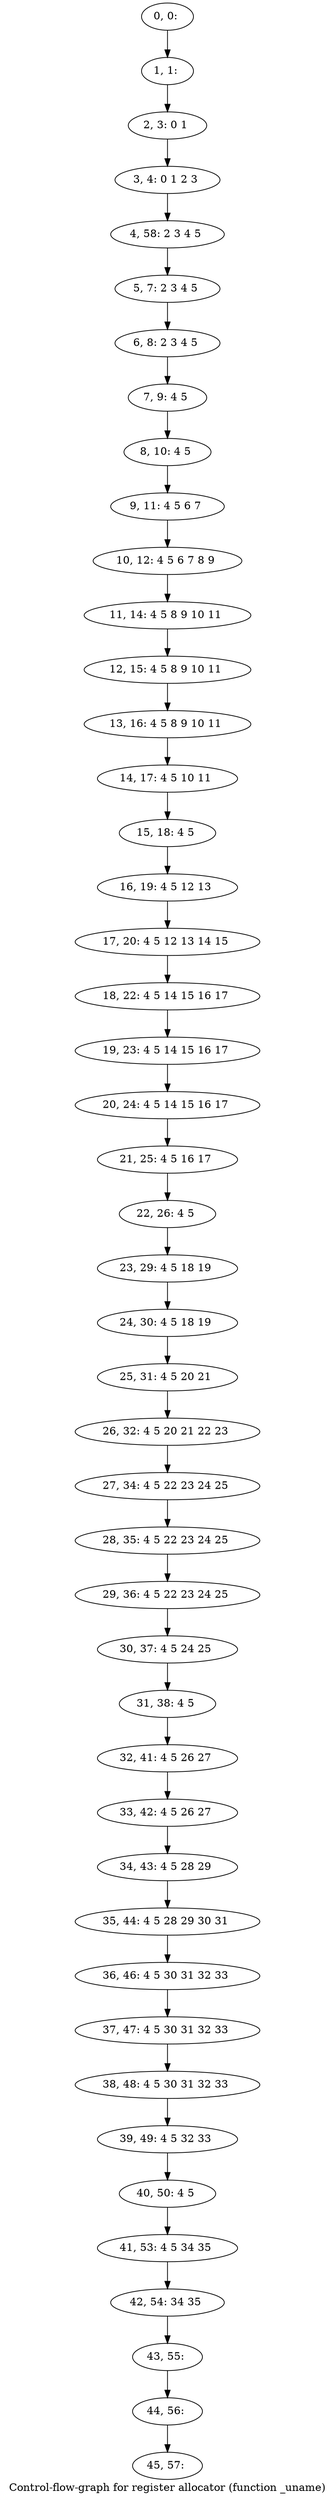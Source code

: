 digraph G {
graph [label="Control-flow-graph for register allocator (function _uname)"]
0[label="0, 0: "];
1[label="1, 1: "];
2[label="2, 3: 0 1 "];
3[label="3, 4: 0 1 2 3 "];
4[label="4, 58: 2 3 4 5 "];
5[label="5, 7: 2 3 4 5 "];
6[label="6, 8: 2 3 4 5 "];
7[label="7, 9: 4 5 "];
8[label="8, 10: 4 5 "];
9[label="9, 11: 4 5 6 7 "];
10[label="10, 12: 4 5 6 7 8 9 "];
11[label="11, 14: 4 5 8 9 10 11 "];
12[label="12, 15: 4 5 8 9 10 11 "];
13[label="13, 16: 4 5 8 9 10 11 "];
14[label="14, 17: 4 5 10 11 "];
15[label="15, 18: 4 5 "];
16[label="16, 19: 4 5 12 13 "];
17[label="17, 20: 4 5 12 13 14 15 "];
18[label="18, 22: 4 5 14 15 16 17 "];
19[label="19, 23: 4 5 14 15 16 17 "];
20[label="20, 24: 4 5 14 15 16 17 "];
21[label="21, 25: 4 5 16 17 "];
22[label="22, 26: 4 5 "];
23[label="23, 29: 4 5 18 19 "];
24[label="24, 30: 4 5 18 19 "];
25[label="25, 31: 4 5 20 21 "];
26[label="26, 32: 4 5 20 21 22 23 "];
27[label="27, 34: 4 5 22 23 24 25 "];
28[label="28, 35: 4 5 22 23 24 25 "];
29[label="29, 36: 4 5 22 23 24 25 "];
30[label="30, 37: 4 5 24 25 "];
31[label="31, 38: 4 5 "];
32[label="32, 41: 4 5 26 27 "];
33[label="33, 42: 4 5 26 27 "];
34[label="34, 43: 4 5 28 29 "];
35[label="35, 44: 4 5 28 29 30 31 "];
36[label="36, 46: 4 5 30 31 32 33 "];
37[label="37, 47: 4 5 30 31 32 33 "];
38[label="38, 48: 4 5 30 31 32 33 "];
39[label="39, 49: 4 5 32 33 "];
40[label="40, 50: 4 5 "];
41[label="41, 53: 4 5 34 35 "];
42[label="42, 54: 34 35 "];
43[label="43, 55: "];
44[label="44, 56: "];
45[label="45, 57: "];
0->1 ;
1->2 ;
2->3 ;
3->4 ;
4->5 ;
5->6 ;
6->7 ;
7->8 ;
8->9 ;
9->10 ;
10->11 ;
11->12 ;
12->13 ;
13->14 ;
14->15 ;
15->16 ;
16->17 ;
17->18 ;
18->19 ;
19->20 ;
20->21 ;
21->22 ;
22->23 ;
23->24 ;
24->25 ;
25->26 ;
26->27 ;
27->28 ;
28->29 ;
29->30 ;
30->31 ;
31->32 ;
32->33 ;
33->34 ;
34->35 ;
35->36 ;
36->37 ;
37->38 ;
38->39 ;
39->40 ;
40->41 ;
41->42 ;
42->43 ;
43->44 ;
44->45 ;
}
